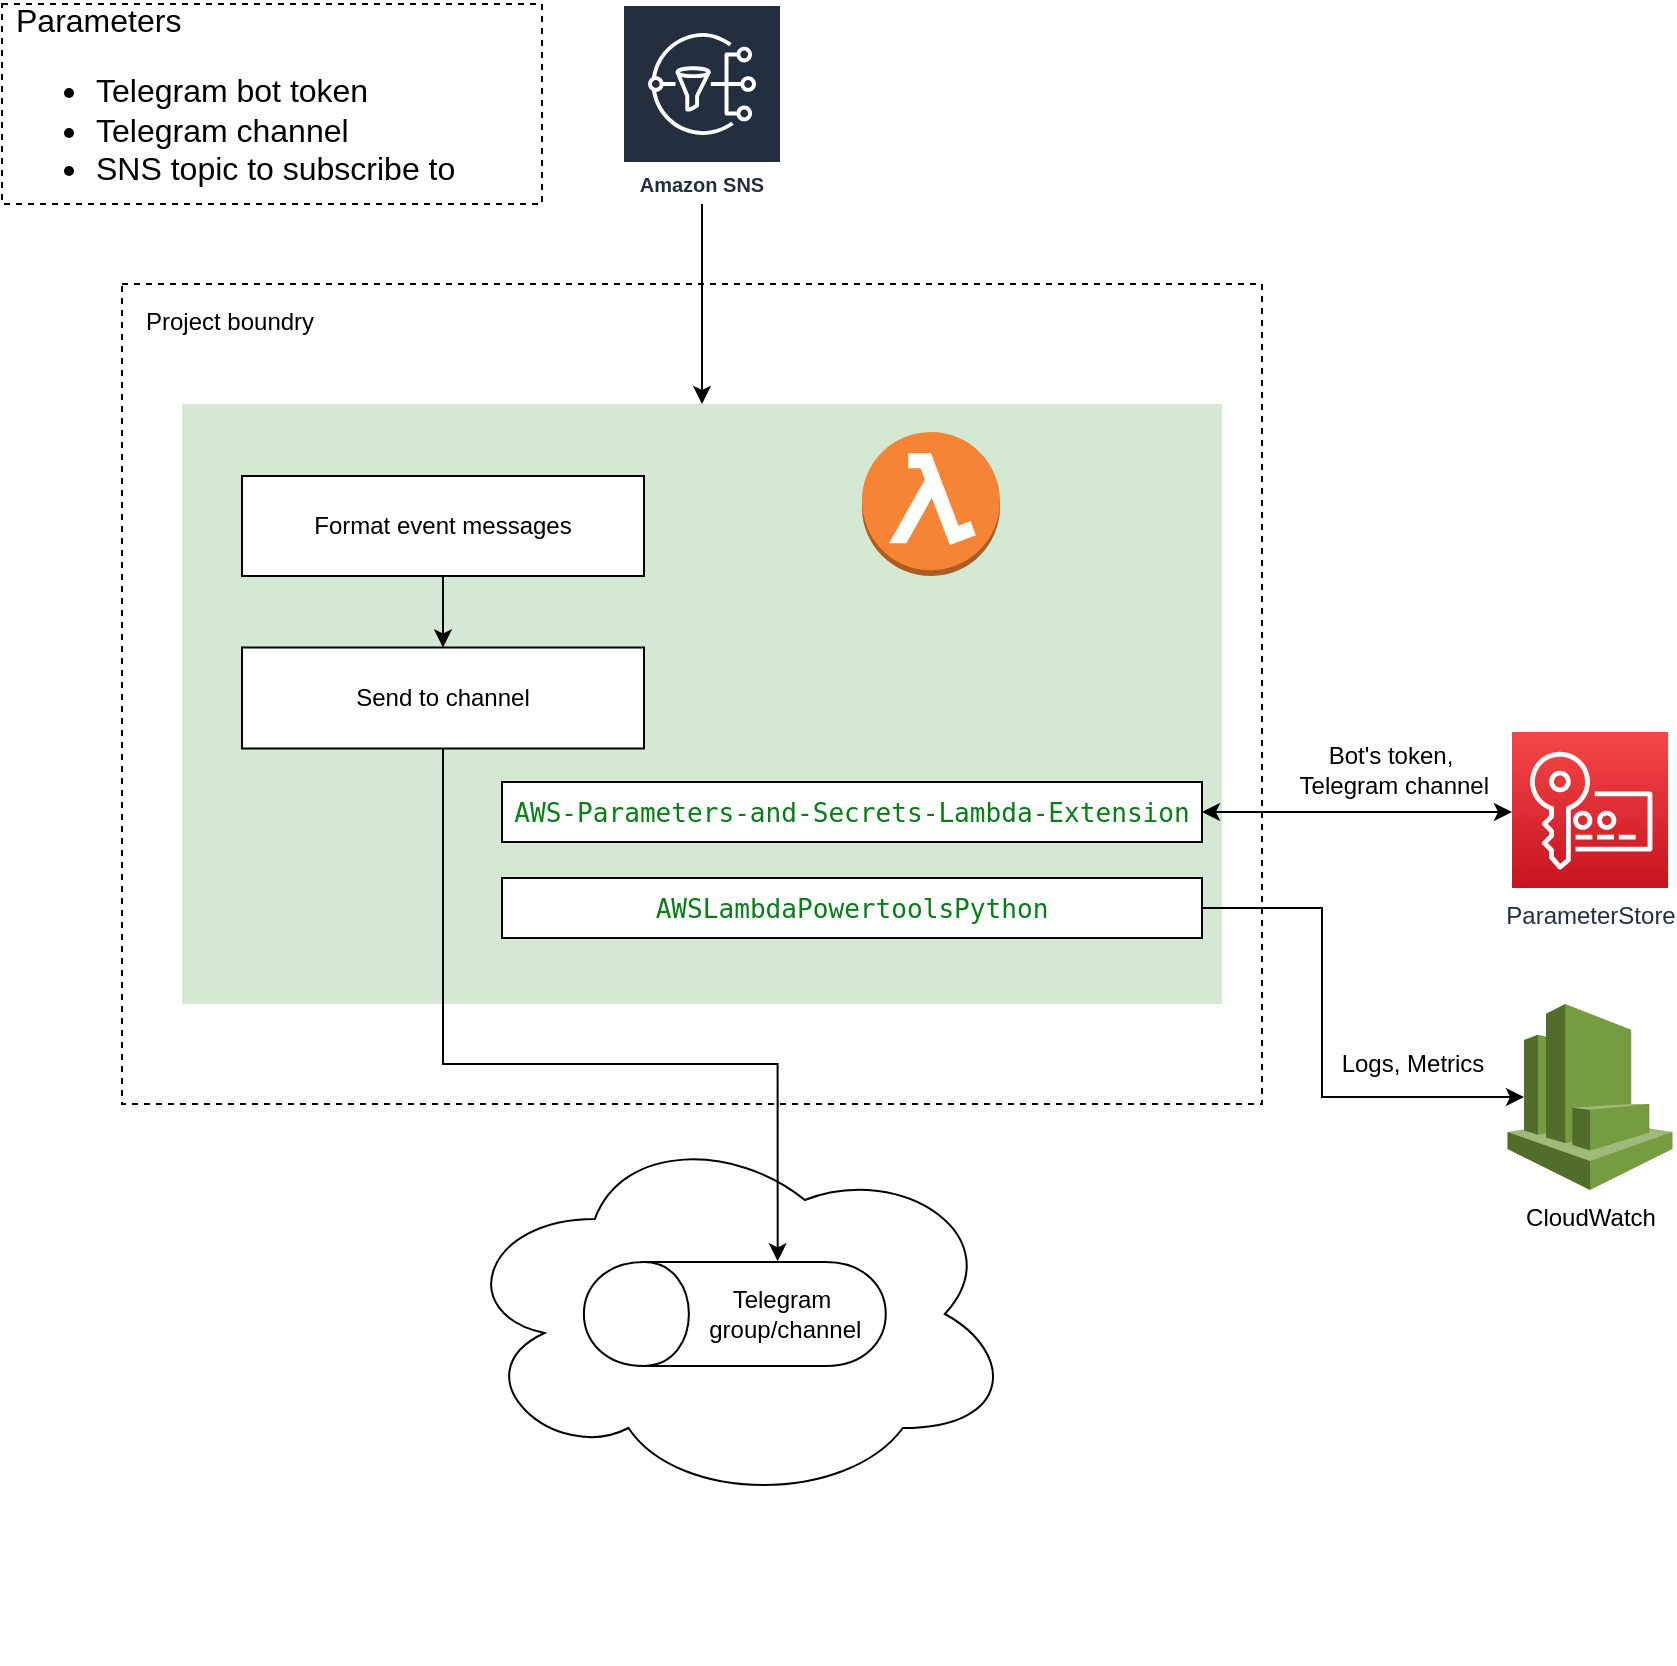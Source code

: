 <mxfile version="12.6.5" type="device"><diagram id="e11NFGKPqWPU3PTRzhwr" name="Page-1"><mxGraphModel dx="1069" dy="617" grid="1" gridSize="10" guides="1" tooltips="1" connect="1" arrows="1" fold="1" page="1" pageScale="1" pageWidth="850" pageHeight="1100" math="0" shadow="0"><root><mxCell id="0"/><mxCell id="1" parent="0"/><mxCell id="Q-5h_6fICDm2KFNOwlma-9" value="Project boundry" style="rounded=0;whiteSpace=wrap;html=1;dashed=1;verticalAlign=top;align=left;spacingLeft=10;spacingTop=5;fillColor=none;" parent="1" vertex="1"><mxGeometry x="70" y="270" width="570" height="410" as="geometry"/></mxCell><mxCell id="Q-5h_6fICDm2KFNOwlma-13" style="edgeStyle=orthogonalEdgeStyle;rounded=0;orthogonalLoop=1;jettySize=auto;html=1;" parent="1" source="XlNKVKOGerIBt9cFPlyK-2" target="Q-5h_6fICDm2KFNOwlma-3" edge="1"><mxGeometry relative="1" as="geometry"><mxPoint x="326" y="150" as="sourcePoint"/><mxPoint x="325.52" y="216.94" as="targetPoint"/></mxGeometry></mxCell><mxCell id="Q-5h_6fICDm2KFNOwlma-3" value="" style="rounded=0;whiteSpace=wrap;html=1;fillColor=#d5e8d4;strokeColor=none;" parent="1" vertex="1"><mxGeometry x="100" y="330" width="520" height="300" as="geometry"/></mxCell><mxCell id="Q-5h_6fICDm2KFNOwlma-4" value="" style="outlineConnect=0;dashed=0;verticalLabelPosition=bottom;verticalAlign=top;align=center;html=1;shape=mxgraph.aws3.lambda_function;fillColor=#F58534;gradientColor=none;" parent="1" vertex="1"><mxGeometry x="440" y="344" width="69" height="72" as="geometry"/></mxCell><mxCell id="XlNKVKOGerIBt9cFPlyK-15" style="edgeStyle=orthogonalEdgeStyle;rounded=0;orthogonalLoop=1;jettySize=auto;html=1;entryX=0.5;entryY=0;entryDx=0;entryDy=0;" edge="1" parent="1" source="Q-5h_6fICDm2KFNOwlma-5" target="Q-5h_6fICDm2KFNOwlma-6"><mxGeometry relative="1" as="geometry"/></mxCell><mxCell id="Q-5h_6fICDm2KFNOwlma-5" value="Format event messages" style="rounded=0;whiteSpace=wrap;html=1;" parent="1" vertex="1"><mxGeometry x="130" y="366" width="201" height="50" as="geometry"/></mxCell><mxCell id="DAEjfqEGcLTA4E_eul9b-1" style="edgeStyle=orthogonalEdgeStyle;rounded=0;orthogonalLoop=1;jettySize=auto;html=1;entryX=0;entryY=0.513;entryDx=0;entryDy=0;entryPerimeter=0;startArrow=classic;startFill=1;exitX=1;exitY=0.5;exitDx=0;exitDy=0;" parent="1" target="Q-5h_6fICDm2KFNOwlma-24" edge="1" source="XlNKVKOGerIBt9cFPlyK-6"><mxGeometry relative="1" as="geometry"><mxPoint x="371" y="610" as="sourcePoint"/></mxGeometry></mxCell><mxCell id="DAEjfqEGcLTA4E_eul9b-3" value="Bot's token,&lt;br&gt;&amp;nbsp;Telegram channel" style="text;html=1;align=center;verticalAlign=middle;resizable=0;points=[];labelBackgroundColor=#ffffff;" parent="DAEjfqEGcLTA4E_eul9b-1" vertex="1" connectable="0"><mxGeometry x="0.193" y="-1" relative="1" as="geometry"><mxPoint x="1.43" y="-22.52" as="offset"/></mxGeometry></mxCell><mxCell id="Q-5h_6fICDm2KFNOwlma-6" value="Send to channel" style="rounded=0;whiteSpace=wrap;html=1;" parent="1" vertex="1"><mxGeometry x="130" y="451.75" width="201" height="50.5" as="geometry"/></mxCell><mxCell id="Q-5h_6fICDm2KFNOwlma-19" value="&lt;div style=&quot;font-size: 16px&quot;&gt;&lt;span&gt;Parameters&lt;/span&gt;&lt;ul&gt;&lt;li&gt;Telegram bot token&lt;/li&gt;&lt;li&gt;Telegram channel&lt;/li&gt;&lt;li&gt;SNS topic to subscribe to&lt;/li&gt;&lt;/ul&gt;&lt;/div&gt;" style="rounded=0;whiteSpace=wrap;html=1;dashed=1;fillColor=none;align=left;spacingLeft=5;spacingTop=5;" parent="1" vertex="1"><mxGeometry x="10" y="130" width="270" height="100" as="geometry"/></mxCell><mxCell id="Q-5h_6fICDm2KFNOwlma-20" value="" style="group" parent="1" vertex="1" connectable="0"><mxGeometry x="270" y="630" width="400" height="330" as="geometry"/></mxCell><mxCell id="XlNKVKOGerIBt9cFPlyK-3" value="" style="ellipse;shape=cloud;whiteSpace=wrap;html=1;" vertex="1" parent="Q-5h_6fICDm2KFNOwlma-20"><mxGeometry x="-33.58" y="60" width="280" height="190" as="geometry"/></mxCell><mxCell id="Q-5h_6fICDm2KFNOwlma-10" value="" style="shape=cylinder;whiteSpace=wrap;html=1;boundedLbl=1;backgroundOutline=1;rotation=-90;" parent="Q-5h_6fICDm2KFNOwlma-20" vertex="1"><mxGeometry x="80.47" y="79.53" width="51.89" height="150.94" as="geometry"/></mxCell><mxCell id="Q-5h_6fICDm2KFNOwlma-11" value="Telegram&lt;br&gt;&amp;nbsp;group/channel" style="text;html=1;strokeColor=none;fillColor=none;align=center;verticalAlign=middle;whiteSpace=wrap;rounded=0;" parent="Q-5h_6fICDm2KFNOwlma-20" vertex="1"><mxGeometry x="90" y="135" width="80" height="40" as="geometry"/></mxCell><mxCell id="Q-5h_6fICDm2KFNOwlma-24" value="ParameterStore" style="outlineConnect=0;fontColor=#232F3E;gradientColor=#F54749;gradientDirection=north;fillColor=#C7131F;strokeColor=#ffffff;dashed=0;verticalLabelPosition=bottom;verticalAlign=top;align=center;html=1;fontSize=12;fontStyle=0;aspect=fixed;shape=mxgraph.aws4.resourceIcon;resIcon=mxgraph.aws4.key_management_service;" parent="1" vertex="1"><mxGeometry x="765" y="494" width="78" height="78" as="geometry"/></mxCell><mxCell id="XlNKVKOGerIBt9cFPlyK-8" style="edgeStyle=orthogonalEdgeStyle;rounded=0;orthogonalLoop=1;jettySize=auto;html=1;entryX=0.1;entryY=0.5;entryDx=0;entryDy=0;entryPerimeter=0;" edge="1" parent="1" source="XlNKVKOGerIBt9cFPlyK-1" target="XlNKVKOGerIBt9cFPlyK-5"><mxGeometry relative="1" as="geometry"><Array as="points"><mxPoint x="670" y="582"/><mxPoint x="670" y="676"/></Array></mxGeometry></mxCell><mxCell id="XlNKVKOGerIBt9cFPlyK-1" value="&lt;div style=&quot;font-size: medium ; white-space: normal ; background-color: rgb(255 , 255 , 255) ; color: rgb(8 , 8 , 8)&quot;&gt;&lt;pre style=&quot;font-family: &amp;#34;jetbrains mono&amp;#34; , monospace ; font-size: 9.8pt&quot;&gt;&lt;span style=&quot;color: rgb(6 , 125 , 23)&quot;&gt;AWSLambdaPowertoolsPython&lt;/span&gt;&lt;/pre&gt;&lt;/div&gt;" style="rounded=0;whiteSpace=wrap;html=1;" vertex="1" parent="1"><mxGeometry x="260" y="567" width="350" height="30" as="geometry"/></mxCell><mxCell id="XlNKVKOGerIBt9cFPlyK-2" value="Amazon SNS" style="outlineConnect=0;fontColor=#232F3E;gradientColor=none;strokeColor=#ffffff;fillColor=#232F3E;dashed=0;verticalLabelPosition=middle;verticalAlign=bottom;align=center;html=1;whiteSpace=wrap;fontSize=10;fontStyle=1;spacing=3;shape=mxgraph.aws4.productIcon;prIcon=mxgraph.aws4.sns;" vertex="1" parent="1"><mxGeometry x="320" y="130" width="80" height="100" as="geometry"/></mxCell><mxCell id="XlNKVKOGerIBt9cFPlyK-5" value="CloudWatch" style="outlineConnect=0;dashed=0;verticalLabelPosition=bottom;verticalAlign=top;align=center;html=1;shape=mxgraph.aws3.cloudwatch;fillColor=#759C3E;gradientColor=none;" vertex="1" parent="1"><mxGeometry x="762.75" y="630" width="82.5" height="93" as="geometry"/></mxCell><mxCell id="XlNKVKOGerIBt9cFPlyK-6" value="&lt;div style=&quot;font-size: medium ; white-space: normal ; background-color: rgb(255 , 255 , 255) ; color: rgb(8 , 8 , 8)&quot;&gt;&lt;pre style=&quot;font-family: &amp;#34;jetbrains mono&amp;#34; , monospace ; font-size: 9.8pt&quot;&gt;&lt;div style=&quot;font-size: medium ; white-space: normal&quot;&gt;&lt;pre style=&quot;font-family: &amp;#34;jetbrains mono&amp;#34; , monospace ; font-size: 9.8pt&quot;&gt;&lt;span style=&quot;color: rgb(6 , 125 , 23)&quot;&gt;AWS-Parameters-and-Secrets-Lambda-Extension&lt;/span&gt;&lt;/pre&gt;&lt;/div&gt;&lt;/pre&gt;&lt;/div&gt;" style="rounded=0;whiteSpace=wrap;html=1;" vertex="1" parent="1"><mxGeometry x="260" y="519" width="350" height="30" as="geometry"/></mxCell><mxCell id="XlNKVKOGerIBt9cFPlyK-9" value="Logs, Metrics" style="text;html=1;align=center;verticalAlign=middle;resizable=0;points=[];autosize=1;" vertex="1" parent="1"><mxGeometry x="670" y="650" width="90" height="20" as="geometry"/></mxCell><mxCell id="Q-5h_6fICDm2KFNOwlma-12" style="edgeStyle=orthogonalEdgeStyle;rounded=0;orthogonalLoop=1;jettySize=auto;html=1;exitX=0.5;exitY=1;exitDx=0;exitDy=0;entryX=1.008;entryY=0.642;entryDx=0;entryDy=0;entryPerimeter=0;" parent="1" source="Q-5h_6fICDm2KFNOwlma-6" target="Q-5h_6fICDm2KFNOwlma-10" edge="1"><mxGeometry relative="1" as="geometry"><Array as="points"><mxPoint x="231" y="660"/><mxPoint x="398" y="660"/></Array></mxGeometry></mxCell></root></mxGraphModel></diagram></mxfile>